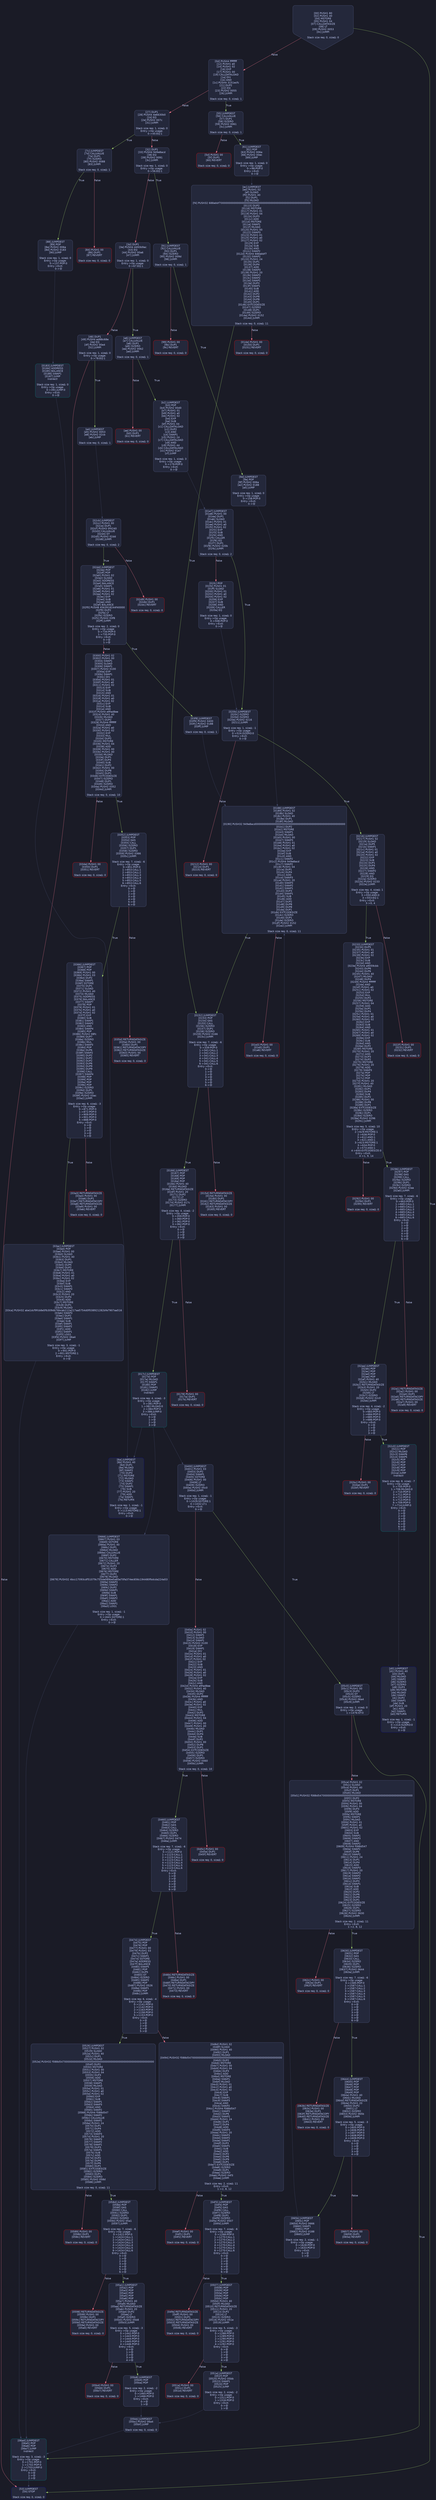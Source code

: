 digraph G {
    node [shape=box, style="filled, rounded", color="#565f89", fontcolor="#c0caf5", fontname="Helvetica", fillcolor="#24283b"];
    edge [color="#414868", fontcolor="#c0caf5", fontname="Helvetica"];
    bgcolor="#1a1b26";
    0 [ label = "[00] PUSH1 80
[02] PUSH1 40
[04] MSTORE
[05] PUSH1 04
[07] CALLDATASIZE
[08] LT
[09] PUSH2 0053
[0c] JUMPI

Stack size req: 0, sizeΔ: 0
" shape = invhouse]
    1 [ label = "[0d] PUSH4 ffffffff
[12] PUSH1 e0
[14] PUSH1 02
[16] EXP
[17] PUSH1 00
[19] CALLDATALOAD
[1a] DIV
[1b] AND
[1c] PUSH4 3151ecfc
[21] DUP2
[22] EQ
[23] PUSH2 0055
[26] JUMPI

Stack size req: 0, sizeΔ: 1
"]
    2 [ label = "[27] DUP1
[28] PUSH4 4e6630b0
[2d] EQ
[2e] PUSH2 007c
[31] JUMPI

Stack size req: 1, sizeΔ: 0
Entry->Op usage:
	0->45:EQ:1
"]
    3 [ label = "[32] DUP1
[33] PUSH4 949e8acd
[38] EQ
[39] PUSH2 0091
[3c] JUMPI

Stack size req: 1, sizeΔ: 0
Entry->Op usage:
	0->56:EQ:1
"]
    4 [ label = "[3d] DUP1
[3e] PUSH4 d493b9ac
[43] EQ
[44] PUSH2 00a6
[47] JUMPI

Stack size req: 1, sizeΔ: 0
Entry->Op usage:
	0->67:EQ:1
"]
    5 [ label = "[48] DUP1
[49] PUSH4 ed88c68e
[4e] EQ
[4f] PUSH2 00e4
[52] JUMPI

Stack size req: 1, sizeΔ: 0
Entry->Op usage:
	0->78:EQ:1
"]
    6 [ label = "[53] JUMPDEST
[54] STOP

Stack size req: 0, sizeΔ: 0
" color = "darkblue"]
    7 [ label = "[55] JUMPDEST
[56] CALLVALUE
[57] DUP1
[58] ISZERO
[59] PUSH2 0061
[5c] JUMPI

Stack size req: 0, sizeΔ: 1
"]
    8 [ label = "[5d] PUSH1 00
[5f] DUP1
[60] REVERT

Stack size req: 0, sizeΔ: 0
" color = "red"]
    9 [ label = "[61] JUMPDEST
[62] POP
[63] PUSH2 006a
[66] PUSH2 00ec
[69] JUMP

Stack size req: 1, sizeΔ: 0
Entry->Op usage:
	0->98:POP:0
Entry->Exit:
	0->😵
"]
    10 [ label = "[6a] JUMPDEST
[6b] PUSH1 40
[6d] DUP1
[6e] MLOAD
[6f] SWAP2
[70] DUP3
[71] MSTORE
[72] MLOAD
[73] SWAP1
[74] DUP2
[75] SWAP1
[76] SUB
[77] PUSH1 20
[79] ADD
[7a] SWAP1
[7b] RETURN

Stack size req: 1, sizeΔ: -1
Entry->Op usage:
	0->113:MSTORE:1
Entry->Exit:
	0->😵
" color = "darkblue"]
    11 [ label = "[7c] JUMPDEST
[7d] CALLVALUE
[7e] DUP1
[7f] ISZERO
[80] PUSH2 0088
[83] JUMPI

Stack size req: 0, sizeΔ: 1
"]
    12 [ label = "[84] PUSH1 00
[86] DUP1
[87] REVERT

Stack size req: 0, sizeΔ: 0
" color = "red"]
    13 [ label = "[88] JUMPDEST
[89] POP
[8a] PUSH2 006a
[8d] PUSH2 0183
[90] JUMP

Stack size req: 1, sizeΔ: 0
Entry->Op usage:
	0->137:POP:0
Entry->Exit:
	0->😵
"]
    14 [ label = "[91] JUMPDEST
[92] CALLVALUE
[93] DUP1
[94] ISZERO
[95] PUSH2 009d
[98] JUMPI

Stack size req: 0, sizeΔ: 1
"]
    15 [ label = "[99] PUSH1 00
[9b] DUP1
[9c] REVERT

Stack size req: 0, sizeΔ: 0
" color = "red"]
    16 [ label = "[9d] JUMPDEST
[9e] POP
[9f] PUSH2 006a
[a2] PUSH2 0188
[a5] JUMP

Stack size req: 1, sizeΔ: 0
Entry->Op usage:
	0->158:POP:0
Entry->Exit:
	0->😵
"]
    17 [ label = "[a6] JUMPDEST
[a7] CALLVALUE
[a8] DUP1
[a9] ISZERO
[aa] PUSH2 00b2
[ad] JUMPI

Stack size req: 0, sizeΔ: 1
"]
    18 [ label = "[ae] PUSH1 00
[b0] DUP1
[b1] REVERT

Stack size req: 0, sizeΔ: 0
" color = "red"]
    19 [ label = "[b2] JUMPDEST
[b3] POP
[b4] PUSH2 00d0
[b7] PUSH1 01
[b9] PUSH1 a0
[bb] PUSH1 02
[bd] EXP
[be] SUB
[bf] PUSH1 04
[c1] CALLDATALOAD
[c2] DUP2
[c3] AND
[c4] SWAP1
[c5] PUSH1 24
[c7] CALLDATALOAD
[c8] AND
[c9] PUSH1 44
[cb] CALLDATALOAD
[cc] PUSH2 01e7
[cf] JUMP

Stack size req: 1, sizeΔ: 3
Entry->Op usage:
	0->179:POP:0
Entry->Exit:
	0->😵
"]
    20 [ label = "[d0] JUMPDEST
[d1] PUSH1 40
[d3] DUP1
[d4] MLOAD
[d5] SWAP2
[d6] ISZERO
[d7] ISZERO
[d8] DUP3
[d9] MSTORE
[da] MLOAD
[db] SWAP1
[dc] DUP2
[dd] SWAP1
[de] SUB
[df] PUSH1 20
[e1] ADD
[e2] SWAP1
[e3] RETURN

Stack size req: 1, sizeΔ: -1
Entry->Op usage:
	0->214:ISZERO:0
Entry->Exit:
	0->😵
" color = "darkblue"]
    21 [ label = "[e4] JUMPDEST
[e5] PUSH2 0053
[e8] PUSH2 02cb
[eb] JUMP

Stack size req: 0, sizeΔ: 1
"]
    22 [ label = "[ec] JUMPDEST
[ed] PUSH1 02
[ef] SLOAD
[f0] PUSH1 40
[f2] DUP1
[f3] MLOAD
[f4] PUSH32 688abbf700000000000000000000000000000000000000000000000000000000
[0115] DUP2
[0116] MSTORE
[0117] PUSH1 01
[0119] PUSH1 04
[011b] DUP3
[011c] ADD
[011d] MSTORE
[011e] SWAP1
[011f] MLOAD
[0120] PUSH1 00
[0122] SWAP3
[0123] PUSH1 01
[0125] PUSH1 a0
[0127] PUSH1 02
[0129] EXP
[012a] SUB
[012b] AND
[012c] SWAP2
[012d] PUSH4 688abbf7
[0132] SWAP2
[0133] PUSH1 24
[0135] DUP1
[0136] DUP4
[0137] ADD
[0138] SWAP3
[0139] PUSH1 20
[013b] SWAP3
[013c] SWAP2
[013d] SWAP1
[013e] DUP3
[013f] SWAP1
[0140] SUB
[0141] ADD
[0142] DUP2
[0143] DUP8
[0144] DUP8
[0145] DUP1
[0146] EXTCODESIZE
[0147] ISZERO
[0148] DUP1
[0149] ISZERO
[014a] PUSH2 0152
[014d] JUMPI

Stack size req: 0, sizeΔ: 11
"]
    23 [ label = "[014e] PUSH1 00
[0150] DUP1
[0151] REVERT

Stack size req: 0, sizeΔ: 0
" color = "red"]
    24 [ label = "[0152] JUMPDEST
[0153] POP
[0154] GAS
[0155] CALL
[0156] ISZERO
[0157] DUP1
[0158] ISZERO
[0159] PUSH2 0166
[015c] JUMPI

Stack size req: 7, sizeΔ: -6
Entry->Op usage:
	0->339:POP:0
	1->341:CALL:1
	2->341:CALL:2
	3->341:CALL:3
	4->341:CALL:4
	5->341:CALL:5
	6->341:CALL:6
Entry->Exit:
	0->😵
	1->😵
	2->😵
	3->😵
	4->😵
	5->😵
	6->😵
"]
    25 [ label = "[015d] RETURNDATASIZE
[015e] PUSH1 00
[0160] DUP1
[0161] RETURNDATACOPY
[0162] RETURNDATASIZE
[0163] PUSH1 00
[0165] REVERT

Stack size req: 0, sizeΔ: 0
" color = "red"]
    26 [ label = "[0166] JUMPDEST
[0167] POP
[0168] POP
[0169] POP
[016a] POP
[016b] PUSH1 40
[016d] MLOAD
[016e] RETURNDATASIZE
[016f] PUSH1 20
[0171] DUP2
[0172] LT
[0173] ISZERO
[0174] PUSH2 017c
[0177] JUMPI

Stack size req: 4, sizeΔ: -2
Entry->Op usage:
	0->359:POP:0
	1->360:POP:0
	2->361:POP:0
	3->362:POP:0
Entry->Exit:
	0->😵
	1->😵
	2->😵
	3->😵
"]
    27 [ label = "[0178] PUSH1 00
[017a] DUP1
[017b] REVERT

Stack size req: 0, sizeΔ: 0
" color = "red"]
    28 [ label = "[017c] JUMPDEST
[017d] POP
[017e] MLOAD
[017f] SWAP1
[0180] POP
[0181] SWAP1
[0182] JUMP
Indirect!

Stack size req: 4, sizeΔ: -3
Entry->Op usage:
	0->381:POP:0
	1->382:MLOAD:0
	2->384:POP:0
	3->386:JUMP:0
Entry->Exit:
	0->😵
	1->😵
	2->😵
	3->😵
" color = "teal"]
    29 [ label = "[0183] JUMPDEST
[0184] ADDRESS
[0185] BALANCE
[0186] SWAP1
[0187] JUMP
Indirect!

Stack size req: 1, sizeΔ: 0
Entry->Op usage:
	0->391:JUMP:0
Entry->Exit:
	0->😵
" color = "teal"]
    30 [ label = "[0188] JUMPDEST
[0189] PUSH1 02
[018b] SLOAD
[018c] PUSH1 40
[018e] DUP1
[018f] MLOAD
[0190] PUSH32 949e8acd00000000000000000000000000000000000000000000000000000000
[01b1] DUP2
[01b2] MSTORE
[01b3] SWAP1
[01b4] MLOAD
[01b5] PUSH1 00
[01b7] SWAP3
[01b8] PUSH1 01
[01ba] PUSH1 a0
[01bc] PUSH1 02
[01be] EXP
[01bf] SUB
[01c0] AND
[01c1] SWAP2
[01c2] PUSH4 949e8acd
[01c7] SWAP2
[01c8] PUSH1 04
[01ca] DUP1
[01cb] DUP4
[01cc] ADD
[01cd] SWAP3
[01ce] PUSH1 20
[01d0] SWAP3
[01d1] SWAP2
[01d2] SWAP1
[01d3] DUP3
[01d4] SWAP1
[01d5] SUB
[01d6] ADD
[01d7] DUP2
[01d8] DUP8
[01d9] DUP8
[01da] DUP1
[01db] EXTCODESIZE
[01dc] ISZERO
[01dd] DUP1
[01de] ISZERO
[01df] PUSH2 0152
[01e2] JUMPI

Stack size req: 0, sizeΔ: 11
"]
    31 [ label = "[01e3] PUSH1 00
[01e5] DUP1
[01e6] REVERT

Stack size req: 0, sizeΔ: 0
" color = "red"]
    32 [ label = "[01e7] JUMPDEST
[01e8] PUSH1 00
[01ea] DUP1
[01eb] SLOAD
[01ec] PUSH1 01
[01ee] PUSH1 a0
[01f0] PUSH1 02
[01f2] EXP
[01f3] SUB
[01f4] AND
[01f5] CALLER
[01f6] EQ
[01f7] DUP1
[01f8] PUSH2 020b
[01fb] JUMPI

Stack size req: 0, sizeΔ: 2
"]
    33 [ label = "[01fc] POP
[01fd] PUSH1 01
[01ff] SLOAD
[0200] PUSH1 01
[0202] PUSH1 a0
[0204] PUSH1 02
[0206] EXP
[0207] SUB
[0208] AND
[0209] CALLER
[020a] EQ

Stack size req: 1, sizeΔ: 0
Entry->Op usage:
	0->508:POP:0
Entry->Exit:
	0->😵
"]
    34 [ label = "[020b] JUMPDEST
[020c] ISZERO
[020d] ISZERO
[020e] PUSH2 0216
[0211] JUMPI

Stack size req: 1, sizeΔ: -1
Entry->Op usage:
	0->524:ISZERO:0
Entry->Exit:
	0->😵
"]
    35 [ label = "[0212] PUSH1 00
[0214] DUP1
[0215] REVERT

Stack size req: 0, sizeΔ: 0
" color = "red"]
    36 [ label = "[0216] JUMPDEST
[0217] PUSH1 02
[0219] SLOAD
[021a] DUP5
[021b] SWAP1
[021c] PUSH1 01
[021e] PUSH1 a0
[0220] PUSH1 02
[0222] EXP
[0223] SUB
[0224] DUP1
[0225] DUP4
[0226] AND
[0227] SWAP2
[0228] AND
[0229] EQ
[022a] ISZERO
[022b] PUSH2 0233
[022e] JUMPI

Stack size req: 4, sizeΔ: 1
Entry->Op usage:
	3->550:AND:0
	3->553:EQ:1
Entry->Exit:
	3->0, 4
"]
    37 [ label = "[022f] PUSH1 00
[0231] DUP1
[0232] REVERT

Stack size req: 0, sizeΔ: 0
" color = "red"]
    38 [ label = "[0233] JUMPDEST
[0234] DUP5
[0235] PUSH1 01
[0237] PUSH1 a0
[0239] PUSH1 02
[023b] EXP
[023c] SUB
[023d] AND
[023e] PUSH4 a9059cbb
[0243] DUP6
[0244] DUP6
[0245] PUSH1 40
[0247] MLOAD
[0248] DUP4
[0249] PUSH4 ffffffff
[024e] AND
[024f] PUSH1 e0
[0251] PUSH1 02
[0253] EXP
[0254] MUL
[0255] DUP2
[0256] MSTORE
[0257] PUSH1 04
[0259] ADD
[025a] DUP1
[025b] DUP4
[025c] PUSH1 01
[025e] PUSH1 a0
[0260] PUSH1 02
[0262] EXP
[0263] SUB
[0264] AND
[0265] PUSH1 01
[0267] PUSH1 a0
[0269] PUSH1 02
[026b] EXP
[026c] SUB
[026d] AND
[026e] DUP2
[026f] MSTORE
[0270] PUSH1 20
[0272] ADD
[0273] DUP3
[0274] DUP2
[0275] MSTORE
[0276] PUSH1 20
[0278] ADD
[0279] SWAP3
[027a] POP
[027b] POP
[027c] POP
[027d] PUSH1 20
[027f] PUSH1 40
[0281] MLOAD
[0282] DUP1
[0283] DUP4
[0284] SUB
[0285] DUP2
[0286] PUSH1 00
[0288] DUP8
[0289] DUP1
[028a] EXTCODESIZE
[028b] ISZERO
[028c] DUP1
[028d] ISZERO
[028e] PUSH2 0296
[0291] JUMPI

Stack size req: 5, sizeΔ: 10
Entry->Op usage:
	2->629:MSTORE:1
	2->636:POP:0
	3->612:AND:1
	3->621:AND:1
	3->623:MSTORE:1
	3->634:POP:0
	4->573:AND:1
	4->650:EXTCODESIZE:0
Entry->Exit:
	4->1, 9, 14
"]
    39 [ label = "[0292] PUSH1 00
[0294] DUP1
[0295] REVERT

Stack size req: 0, sizeΔ: 0
" color = "red"]
    40 [ label = "[0296] JUMPDEST
[0297] POP
[0298] GAS
[0299] CALL
[029a] ISZERO
[029b] DUP1
[029c] ISZERO
[029d] PUSH2 02aa
[02a0] JUMPI

Stack size req: 7, sizeΔ: -6
Entry->Op usage:
	0->663:POP:0
	1->665:CALL:1
	2->665:CALL:2
	3->665:CALL:3
	4->665:CALL:4
	5->665:CALL:5
	6->665:CALL:6
Entry->Exit:
	0->😵
	1->😵
	2->😵
	3->😵
	4->😵
	5->😵
	6->😵
"]
    41 [ label = "[02a1] RETURNDATASIZE
[02a2] PUSH1 00
[02a4] DUP1
[02a5] RETURNDATACOPY
[02a6] RETURNDATASIZE
[02a7] PUSH1 00
[02a9] REVERT

Stack size req: 0, sizeΔ: 0
" color = "red"]
    42 [ label = "[02aa] JUMPDEST
[02ab] POP
[02ac] POP
[02ad] POP
[02ae] POP
[02af] PUSH1 40
[02b1] MLOAD
[02b2] RETURNDATASIZE
[02b3] PUSH1 20
[02b5] DUP2
[02b6] LT
[02b7] ISZERO
[02b8] PUSH2 02c0
[02bb] JUMPI

Stack size req: 4, sizeΔ: -2
Entry->Op usage:
	0->683:POP:0
	1->684:POP:0
	2->685:POP:0
	3->686:POP:0
Entry->Exit:
	0->😵
	1->😵
	2->😵
	3->😵
"]
    43 [ label = "[02bc] PUSH1 00
[02be] DUP1
[02bf] REVERT

Stack size req: 0, sizeΔ: 0
" color = "red"]
    44 [ label = "[02c0] JUMPDEST
[02c1] POP
[02c2] MLOAD
[02c3] SWAP6
[02c4] SWAP5
[02c5] POP
[02c6] POP
[02c7] POP
[02c8] POP
[02c9] POP
[02ca] JUMP
Indirect!

Stack size req: 8, sizeΔ: -7
Entry->Op usage:
	0->705:POP:0
	1->706:MLOAD:0
	2->710:POP:0
	3->711:POP:0
	4->712:POP:0
	5->713:POP:0
	6->709:POP:0
	7->714:JUMP:0
Entry->Exit:
	0->😵
	1->😵
	2->😵
	3->😵
	4->😵
	5->😵
	6->😵
	7->😵
" color = "teal"]
    45 [ label = "[02cb] JUMPDEST
[02cc] PUSH1 00
[02ce] DUP1
[02cf] PUSH3 0f4240
[02d3] CALLVALUE
[02d4] GT
[02d5] PUSH2 02dd
[02d8] JUMPI

Stack size req: 0, sizeΔ: 2
"]
    46 [ label = "[02d9] PUSH1 00
[02db] DUP1
[02dc] REVERT

Stack size req: 0, sizeΔ: 0
" color = "red"]
    47 [ label = "[02dd] JUMPDEST
[02de] POP
[02df] POP
[02e0] PUSH1 02
[02e2] SLOAD
[02e3] ADDRESS
[02e4] BALANCE
[02e5] SWAP1
[02e6] PUSH1 01
[02e8] PUSH1 a0
[02ea] PUSH1 02
[02ec] EXP
[02ed] SUB
[02ee] AND
[02ef] BALANCE
[02f0] PUSH8 4563918244f40000
[02f9] DUP2
[02fa] LT
[02fb] ISZERO
[02fc] PUSH2 03f8
[02ff] JUMPI

Stack size req: 2, sizeΔ: 0
Entry->Op usage:
	0->734:POP:0
	1->735:POP:0
Entry->Exit:
	0->😵
	1->😵
"]
    48 [ label = "[0300] PUSH1 02
[0302] PUSH1 00
[0304] SWAP1
[0305] SLOAD
[0306] SWAP1
[0307] PUSH2 0100
[030a] EXP
[030b] SWAP1
[030c] DIV
[030d] PUSH1 01
[030f] PUSH1 a0
[0311] PUSH1 02
[0313] EXP
[0314] SUB
[0315] AND
[0316] PUSH1 01
[0318] PUSH1 a0
[031a] PUSH1 02
[031c] EXP
[031d] SUB
[031e] AND
[031f] PUSH4 e9fad8ee
[0324] PUSH1 40
[0326] MLOAD
[0327] DUP2
[0328] PUSH4 ffffffff
[032d] AND
[032e] PUSH1 e0
[0330] PUSH1 02
[0332] EXP
[0333] MUL
[0334] DUP2
[0335] MSTORE
[0336] PUSH1 04
[0338] ADD
[0339] PUSH1 00
[033b] PUSH1 40
[033d] MLOAD
[033e] DUP1
[033f] DUP4
[0340] SUB
[0341] DUP2
[0342] PUSH1 00
[0344] DUP8
[0345] DUP1
[0346] EXTCODESIZE
[0347] ISZERO
[0348] DUP1
[0349] ISZERO
[034a] PUSH2 0352
[034d] JUMPI

Stack size req: 0, sizeΔ: 10
"]
    49 [ label = "[034e] PUSH1 00
[0350] DUP1
[0351] REVERT

Stack size req: 0, sizeΔ: 0
" color = "red"]
    50 [ label = "[0352] JUMPDEST
[0353] POP
[0354] GAS
[0355] CALL
[0356] ISZERO
[0357] DUP1
[0358] ISZERO
[0359] PUSH2 0366
[035c] JUMPI

Stack size req: 7, sizeΔ: -6
Entry->Op usage:
	0->851:POP:0
	1->853:CALL:1
	2->853:CALL:2
	3->853:CALL:3
	4->853:CALL:4
	5->853:CALL:5
	6->853:CALL:6
Entry->Exit:
	0->😵
	1->😵
	2->😵
	3->😵
	4->😵
	5->😵
	6->😵
"]
    51 [ label = "[035d] RETURNDATASIZE
[035e] PUSH1 00
[0360] DUP1
[0361] RETURNDATACOPY
[0362] RETURNDATASIZE
[0363] PUSH1 00
[0365] REVERT

Stack size req: 0, sizeΔ: 0
" color = "red"]
    52 [ label = "[0366] JUMPDEST
[0367] POP
[0368] POP
[0369] PUSH1 00
[036b] PUSH1 03
[036d] DUP2
[036e] SWAP1
[036f] SSTORE
[0370] DUP1
[0371] SLOAD
[0372] PUSH1 40
[0374] MLOAD
[0375] ADDRESS
[0376] BALANCE
[0377] SWAP7
[0378] POP
[0379] PUSH1 01
[037b] PUSH1 a0
[037d] PUSH1 02
[037f] EXP
[0380] SUB
[0381] SWAP1
[0382] SWAP2
[0383] AND
[0384] SWAP4
[0385] POP
[0386] PUSH2 08fc
[0389] DUP7
[038a] ISZERO
[038b] MUL
[038c] SWAP3
[038d] POP
[038e] DUP6
[038f] SWAP2
[0390] DUP2
[0391] DUP2
[0392] DUP2
[0393] DUP6
[0394] DUP9
[0395] DUP9
[0396] CALL
[0397] SWAP4
[0398] POP
[0399] POP
[039a] POP
[039b] POP
[039c] ISZERO
[039d] DUP1
[039e] ISZERO
[039f] PUSH2 03ac
[03a2] JUMPI

Stack size req: 6, sizeΔ: -3
Entry->Op usage:
	0->871:POP:0
	1->872:POP:0
	2->909:POP:0
	3->901:POP:0
	5->888:POP:0
Entry->Exit:
	0->😵
	1->😵
	2->😵
	3->😵
	5->😵
"]
    53 [ label = "[03a3] RETURNDATASIZE
[03a4] PUSH1 00
[03a6] DUP1
[03a7] RETURNDATACOPY
[03a8] RETURNDATASIZE
[03a9] PUSH1 00
[03ab] REVERT

Stack size req: 0, sizeΔ: 0
" color = "red"]
    54 [ label = "[03ac] JUMPDEST
[03ad] POP
[03ae] PUSH1 00
[03b0] SLOAD
[03b1] PUSH1 40
[03b3] DUP1
[03b4] MLOAD
[03b5] DUP5
[03b6] DUP2
[03b7] MSTORE
[03b8] PUSH1 01
[03ba] PUSH1 a0
[03bc] PUSH1 02
[03be] EXP
[03bf] SUB
[03c0] SWAP1
[03c1] SWAP3
[03c2] AND
[03c3] PUSH1 20
[03c5] DUP4
[03c6] ADD
[03c7] MSTORE
[03c8] DUP1
[03c9] MLOAD
[03ca] PUSH32 abe1dcf9fcb8e5fb309db76bcab112a217aa5754d0f038921282bfe7907aa516
[03eb] SWAP3
[03ec] DUP2
[03ed] SWAP1
[03ee] SUB
[03ef] SWAP1
[03f0] SWAP2
[03f1] ADD
[03f2] SWAP1
[03f3] LOG1
[03f4] PUSH2 06a4
[03f7] JUMP

Stack size req: 3, sizeΔ: -1
Entry->Op usage:
	0->941:POP:0
	2->951:MSTORE:1
Entry->Exit:
	0->😵
"]
    55 [ label = "[03f8] JUMPDEST
[03f9] PUSH2 0400
[03fc] PUSH2 0188
[03ff] JUMP

Stack size req: 0, sizeΔ: 1
"]
    56 [ label = "[0400] JUMPDEST
[0401] PUSH1 03
[0403] DUP2
[0404] SWAP1
[0405] SSTORE
[0406] PUSH1 00
[0408] LT
[0409] ISZERO
[040a] PUSH2 05c0
[040d] JUMPI

Stack size req: 1, sizeΔ: -1
Entry->Op usage:
	0->1029:SSTORE:1
	0->1032:LT:1
Entry->Exit:
	0->😵
"]
    57 [ label = "[040e] PUSH1 02
[0410] PUSH1 00
[0412] SWAP1
[0413] SLOAD
[0414] SWAP1
[0415] PUSH2 0100
[0418] EXP
[0419] SWAP1
[041a] DIV
[041b] PUSH1 01
[041d] PUSH1 a0
[041f] PUSH1 02
[0421] EXP
[0422] SUB
[0423] AND
[0424] PUSH1 01
[0426] PUSH1 a0
[0428] PUSH1 02
[042a] EXP
[042b] SUB
[042c] AND
[042d] PUSH4 e9fad8ee
[0432] PUSH1 40
[0434] MLOAD
[0435] DUP2
[0436] PUSH4 ffffffff
[043b] AND
[043c] PUSH1 e0
[043e] PUSH1 02
[0440] EXP
[0441] MUL
[0442] DUP2
[0443] MSTORE
[0444] PUSH1 04
[0446] ADD
[0447] PUSH1 00
[0449] PUSH1 40
[044b] MLOAD
[044c] DUP1
[044d] DUP4
[044e] SUB
[044f] DUP2
[0450] PUSH1 00
[0452] DUP8
[0453] DUP1
[0454] EXTCODESIZE
[0455] ISZERO
[0456] DUP1
[0457] ISZERO
[0458] PUSH2 0460
[045b] JUMPI

Stack size req: 0, sizeΔ: 10
"]
    58 [ label = "[045c] PUSH1 00
[045e] DUP1
[045f] REVERT

Stack size req: 0, sizeΔ: 0
" color = "red"]
    59 [ label = "[0460] JUMPDEST
[0461] POP
[0462] GAS
[0463] CALL
[0464] ISZERO
[0465] DUP1
[0466] ISZERO
[0467] PUSH2 0474
[046a] JUMPI

Stack size req: 7, sizeΔ: -6
Entry->Op usage:
	0->1121:POP:0
	1->1123:CALL:1
	2->1123:CALL:2
	3->1123:CALL:3
	4->1123:CALL:4
	5->1123:CALL:5
	6->1123:CALL:6
Entry->Exit:
	0->😵
	1->😵
	2->😵
	3->😵
	4->😵
	5->😵
	6->😵
"]
    60 [ label = "[046b] RETURNDATASIZE
[046c] PUSH1 00
[046e] DUP1
[046f] RETURNDATACOPY
[0470] RETURNDATASIZE
[0471] PUSH1 00
[0473] REVERT

Stack size req: 0, sizeΔ: 0
" color = "red"]
    61 [ label = "[0474] JUMPDEST
[0475] POP
[0476] POP
[0477] PUSH1 00
[0479] PUSH1 03
[047b] DUP2
[047c] SWAP1
[047d] SSTORE
[047e] ADDRESS
[047f] BALANCE
[0480] SWAP5
[0481] POP
[0482] DUP5
[0483] GT
[0484] ISZERO
[0485] SWAP2
[0486] POP
[0487] PUSH2 0526
[048a] SWAP1
[048b] POP
[048c] JUMPI

Stack size req: 6, sizeΔ: -4
Entry->Op usage:
	0->1141:POP:0
	1->1142:POP:0
	2->1163:POP:0
	3->1158:POP:0
	5->1153:POP:0
Entry->Exit:
	0->😵
	1->😵
	2->😵
	3->😵
	5->😵
"]
    62 [ label = "[048d] PUSH1 02
[048f] SLOAD
[0490] PUSH1 40
[0492] DUP1
[0493] MLOAD
[0494] PUSH32 f088d54700000000000000000000000000000000000000000000000000000000
[04b5] DUP2
[04b6] MSTORE
[04b7] PUSH1 00
[04b9] PUSH1 04
[04bb] DUP3
[04bc] ADD
[04bd] MSTORE
[04be] SWAP1
[04bf] MLOAD
[04c0] PUSH1 01
[04c2] PUSH1 a0
[04c4] PUSH1 02
[04c6] EXP
[04c7] SUB
[04c8] SWAP1
[04c9] SWAP3
[04ca] AND
[04cb] SWAP2
[04cc] PUSH4 f088d547
[04d1] SWAP2
[04d2] DUP6
[04d3] SWAP2
[04d4] PUSH1 24
[04d6] DUP1
[04d7] DUP4
[04d8] ADD
[04d9] SWAP3
[04da] PUSH1 20
[04dc] SWAP3
[04dd] SWAP2
[04de] SWAP1
[04df] DUP3
[04e0] SWAP1
[04e1] SUB
[04e2] ADD
[04e3] DUP2
[04e4] DUP6
[04e5] DUP9
[04e6] DUP1
[04e7] EXTCODESIZE
[04e8] ISZERO
[04e9] DUP1
[04ea] ISZERO
[04eb] PUSH2 04f3
[04ee] JUMPI

Stack size req: 2, sizeΔ: 11
Entry->Exit:
	1->2, 8, 12
"]
    63 [ label = "[04ef] PUSH1 00
[04f1] DUP1
[04f2] REVERT

Stack size req: 0, sizeΔ: 0
" color = "red"]
    64 [ label = "[04f3] JUMPDEST
[04f4] POP
[04f5] GAS
[04f6] CALL
[04f7] ISZERO
[04f8] DUP1
[04f9] ISZERO
[04fa] PUSH2 0507
[04fd] JUMPI

Stack size req: 7, sizeΔ: -6
Entry->Op usage:
	0->1268:POP:0
	1->1270:CALL:1
	2->1270:CALL:2
	3->1270:CALL:3
	4->1270:CALL:4
	5->1270:CALL:5
	6->1270:CALL:6
Entry->Exit:
	0->😵
	1->😵
	2->😵
	3->😵
	4->😵
	5->😵
	6->😵
"]
    65 [ label = "[04fe] RETURNDATASIZE
[04ff] PUSH1 00
[0501] DUP1
[0502] RETURNDATACOPY
[0503] RETURNDATASIZE
[0504] PUSH1 00
[0506] REVERT

Stack size req: 0, sizeΔ: 0
" color = "red"]
    66 [ label = "[0507] JUMPDEST
[0508] POP
[0509] POP
[050a] POP
[050b] POP
[050c] POP
[050d] PUSH1 40
[050f] MLOAD
[0510] RETURNDATASIZE
[0511] PUSH1 20
[0513] DUP2
[0514] LT
[0515] ISZERO
[0516] PUSH2 051e
[0519] JUMPI

Stack size req: 5, sizeΔ: -3
Entry->Op usage:
	0->1288:POP:0
	1->1289:POP:0
	2->1290:POP:0
	3->1291:POP:0
	4->1292:POP:0
Entry->Exit:
	0->😵
	1->😵
	2->😵
	3->😵
	4->😵
"]
    67 [ label = "[051a] PUSH1 00
[051c] DUP1
[051d] REVERT

Stack size req: 0, sizeΔ: 0
" color = "red"]
    68 [ label = "[051e] JUMPDEST
[051f] POP
[0520] PUSH2 05bb
[0523] SWAP1
[0524] POP
[0525] JUMP

Stack size req: 2, sizeΔ: -2
Entry->Op usage:
	0->1311:POP:0
	1->1316:POP:0
Entry->Exit:
	0->😵
	1->😵
"]
    69 [ label = "[0526] JUMPDEST
[0527] PUSH1 02
[0529] SLOAD
[052a] PUSH1 40
[052c] DUP1
[052d] MLOAD
[052e] PUSH32 f088d54700000000000000000000000000000000000000000000000000000000
[054f] DUP2
[0550] MSTORE
[0551] PUSH1 00
[0553] PUSH1 04
[0555] DUP3
[0556] ADD
[0557] MSTORE
[0558] SWAP1
[0559] MLOAD
[055a] PUSH1 01
[055c] PUSH1 a0
[055e] PUSH1 02
[0560] EXP
[0561] SUB
[0562] SWAP1
[0563] SWAP3
[0564] AND
[0565] SWAP2
[0566] PUSH4 f088d547
[056b] SWAP2
[056c] CALLVALUE
[056d] SWAP2
[056e] PUSH1 24
[0570] DUP1
[0571] DUP4
[0572] ADD
[0573] SWAP3
[0574] PUSH1 20
[0576] SWAP3
[0577] SWAP2
[0578] SWAP1
[0579] DUP3
[057a] SWAP1
[057b] SUB
[057c] ADD
[057d] DUP2
[057e] DUP6
[057f] DUP9
[0580] DUP1
[0581] EXTCODESIZE
[0582] ISZERO
[0583] DUP1
[0584] ISZERO
[0585] PUSH2 058d
[0588] JUMPI

Stack size req: 0, sizeΔ: 11
"]
    70 [ label = "[0589] PUSH1 00
[058b] DUP1
[058c] REVERT

Stack size req: 0, sizeΔ: 0
" color = "red"]
    71 [ label = "[058d] JUMPDEST
[058e] POP
[058f] GAS
[0590] CALL
[0591] ISZERO
[0592] DUP1
[0593] ISZERO
[0594] PUSH2 05a1
[0597] JUMPI

Stack size req: 7, sizeΔ: -6
Entry->Op usage:
	0->1422:POP:0
	1->1424:CALL:1
	2->1424:CALL:2
	3->1424:CALL:3
	4->1424:CALL:4
	5->1424:CALL:5
	6->1424:CALL:6
Entry->Exit:
	0->😵
	1->😵
	2->😵
	3->😵
	4->😵
	5->😵
	6->😵
"]
    72 [ label = "[0598] RETURNDATASIZE
[0599] PUSH1 00
[059b] DUP1
[059c] RETURNDATACOPY
[059d] RETURNDATASIZE
[059e] PUSH1 00
[05a0] REVERT

Stack size req: 0, sizeΔ: 0
" color = "red"]
    73 [ label = "[05a1] JUMPDEST
[05a2] POP
[05a3] POP
[05a4] POP
[05a5] POP
[05a6] POP
[05a7] PUSH1 40
[05a9] MLOAD
[05aa] RETURNDATASIZE
[05ab] PUSH1 20
[05ad] DUP2
[05ae] LT
[05af] ISZERO
[05b0] PUSH2 05b8
[05b3] JUMPI

Stack size req: 5, sizeΔ: -3
Entry->Op usage:
	0->1442:POP:0
	1->1443:POP:0
	2->1444:POP:0
	3->1445:POP:0
	4->1446:POP:0
Entry->Exit:
	0->😵
	1->😵
	2->😵
	3->😵
	4->😵
"]
    74 [ label = "[05b4] PUSH1 00
[05b6] DUP1
[05b7] REVERT

Stack size req: 0, sizeΔ: 0
" color = "red"]
    75 [ label = "[05b8] JUMPDEST
[05b9] POP
[05ba] POP

Stack size req: 2, sizeΔ: -2
Entry->Op usage:
	0->1465:POP:0
	1->1466:POP:0
Entry->Exit:
	0->😵
	1->😵
"]
    76 [ label = "[05bb] JUMPDEST
[05bc] PUSH2 06a4
[05bf] JUMP

Stack size req: 0, sizeΔ: 0
"]
    77 [ label = "[05c0] JUMPDEST
[05c1] PUSH1 00
[05c3] DUP3
[05c4] GT
[05c5] ISZERO
[05c6] PUSH2 06a4
[05c9] JUMPI

Stack size req: 2, sizeΔ: 0
Entry->Op usage:
	1->1476:GT:0
"]
    78 [ label = "[05ca] PUSH1 02
[05cc] SLOAD
[05cd] PUSH1 40
[05cf] DUP1
[05d0] MLOAD
[05d1] PUSH32 f088d54700000000000000000000000000000000000000000000000000000000
[05f2] DUP2
[05f3] MSTORE
[05f4] PUSH1 00
[05f6] PUSH1 04
[05f8] DUP3
[05f9] ADD
[05fa] MSTORE
[05fb] SWAP1
[05fc] MLOAD
[05fd] PUSH1 01
[05ff] PUSH1 a0
[0601] PUSH1 02
[0603] EXP
[0604] SUB
[0605] SWAP1
[0606] SWAP3
[0607] AND
[0608] SWAP2
[0609] PUSH4 f088d547
[060e] SWAP2
[060f] DUP6
[0610] SWAP2
[0611] PUSH1 24
[0613] DUP1
[0614] DUP4
[0615] ADD
[0616] SWAP3
[0617] PUSH1 20
[0619] SWAP3
[061a] SWAP2
[061b] SWAP1
[061c] DUP3
[061d] SWAP1
[061e] SUB
[061f] ADD
[0620] DUP2
[0621] DUP6
[0622] DUP9
[0623] DUP1
[0624] EXTCODESIZE
[0625] ISZERO
[0626] DUP1
[0627] ISZERO
[0628] PUSH2 0630
[062b] JUMPI

Stack size req: 2, sizeΔ: 11
Entry->Exit:
	1->2, 8, 12
"]
    79 [ label = "[062c] PUSH1 00
[062e] DUP1
[062f] REVERT

Stack size req: 0, sizeΔ: 0
" color = "red"]
    80 [ label = "[0630] JUMPDEST
[0631] POP
[0632] GAS
[0633] CALL
[0634] ISZERO
[0635] DUP1
[0636] ISZERO
[0637] PUSH2 0644
[063a] JUMPI

Stack size req: 7, sizeΔ: -6
Entry->Op usage:
	0->1585:POP:0
	1->1587:CALL:1
	2->1587:CALL:2
	3->1587:CALL:3
	4->1587:CALL:4
	5->1587:CALL:5
	6->1587:CALL:6
Entry->Exit:
	0->😵
	1->😵
	2->😵
	3->😵
	4->😵
	5->😵
	6->😵
"]
    81 [ label = "[063b] RETURNDATASIZE
[063c] PUSH1 00
[063e] DUP1
[063f] RETURNDATACOPY
[0640] RETURNDATASIZE
[0641] PUSH1 00
[0643] REVERT

Stack size req: 0, sizeΔ: 0
" color = "red"]
    82 [ label = "[0644] JUMPDEST
[0645] POP
[0646] POP
[0647] POP
[0648] POP
[0649] POP
[064a] PUSH1 40
[064c] MLOAD
[064d] RETURNDATASIZE
[064e] PUSH1 20
[0650] DUP2
[0651] LT
[0652] ISZERO
[0653] PUSH2 065b
[0656] JUMPI

Stack size req: 5, sizeΔ: -3
Entry->Op usage:
	0->1605:POP:0
	1->1606:POP:0
	2->1607:POP:0
	3->1608:POP:0
	4->1609:POP:0
Entry->Exit:
	0->😵
	1->😵
	2->😵
	3->😵
	4->😵
"]
    83 [ label = "[0657] PUSH1 00
[0659] DUP1
[065a] REVERT

Stack size req: 0, sizeΔ: 0
" color = "red"]
    84 [ label = "[065b] JUMPDEST
[065c] POP
[065d] PUSH2 0666
[0660] SWAP1
[0661] POP
[0662] PUSH2 0188
[0665] JUMP

Stack size req: 2, sizeΔ: -1
Entry->Op usage:
	0->1628:POP:0
	1->1633:POP:0
Entry->Exit:
	0->😵
	1->😵
"]
    85 [ label = "[0666] JUMPDEST
[0667] PUSH1 03
[0669] SSTORE
[066a] PUSH1 40
[066c] DUP1
[066d] MLOAD
[066e] CALLVALUE
[066f] DUP2
[0670] MSTORE
[0671] CALLER
[0672] PUSH1 20
[0674] DUP3
[0675] ADD
[0676] MSTORE
[0677] DUP2
[0678] MLOAD
[0679] PUSH32 4bcc17093cdf51079c755de089be5a85e70fa374ec656c194480fbdcda224a53
[069a] SWAP3
[069b] SWAP2
[069c] DUP2
[069d] SWAP1
[069e] SUB
[069f] SWAP1
[06a0] SWAP2
[06a1] ADD
[06a2] SWAP1
[06a3] LOG1

Stack size req: 1, sizeΔ: -1
Entry->Op usage:
	0->1641:SSTORE:1
Entry->Exit:
	0->😵
"]
    86 [ label = "[06a4] JUMPDEST
[06a5] POP
[06a6] POP
[06a7] JUMP
Indirect!

Stack size req: 3, sizeΔ: -3
Entry->Op usage:
	0->1701:POP:0
	1->1702:POP:0
	2->1703:JUMP:0
Entry->Exit:
	0->😵
	1->😵
	2->😵
" color = "teal"]
    0 -> 1 [ label = "False" color = "#f7768e"]
    0 -> 6 [ label = "True" color = "#9ece6a"]
    1 -> 2 [ label = "False" color = "#f7768e"]
    1 -> 7 [ label = "True" color = "#9ece6a"]
    2 -> 3 [ label = "False" color = "#f7768e"]
    2 -> 11 [ label = "True" color = "#9ece6a"]
    3 -> 4 [ label = "False" color = "#f7768e"]
    3 -> 14 [ label = "True" color = "#9ece6a"]
    4 -> 5 [ label = "False" color = "#f7768e"]
    4 -> 17 [ label = "True" color = "#9ece6a"]
    5 -> 6 [ label = "False" color = "#f7768e"]
    5 -> 21 [ label = "True" color = "#9ece6a"]
    7 -> 8 [ label = "False" color = "#f7768e"]
    7 -> 9 [ label = "True" color = "#9ece6a"]
    9 -> 22 [ ]
    11 -> 12 [ label = "False" color = "#f7768e"]
    11 -> 13 [ label = "True" color = "#9ece6a"]
    13 -> 29 [ ]
    14 -> 15 [ label = "False" color = "#f7768e"]
    14 -> 16 [ label = "True" color = "#9ece6a"]
    16 -> 30 [ ]
    17 -> 18 [ label = "False" color = "#f7768e"]
    17 -> 19 [ label = "True" color = "#9ece6a"]
    19 -> 32 [ ]
    21 -> 45 [ ]
    22 -> 23 [ label = "False" color = "#f7768e"]
    22 -> 24 [ label = "True" color = "#9ece6a"]
    24 -> 25 [ label = "False" color = "#f7768e"]
    24 -> 26 [ label = "True" color = "#9ece6a"]
    26 -> 27 [ label = "False" color = "#f7768e"]
    26 -> 28 [ label = "True" color = "#9ece6a"]
    30 -> 31 [ label = "False" color = "#f7768e"]
    30 -> 24 [ label = "True" color = "#9ece6a"]
    32 -> 33 [ label = "False" color = "#f7768e"]
    32 -> 34 [ label = "True" color = "#9ece6a"]
    33 -> 34 [ ]
    34 -> 35 [ label = "False" color = "#f7768e"]
    34 -> 36 [ label = "True" color = "#9ece6a"]
    36 -> 37 [ label = "False" color = "#f7768e"]
    36 -> 38 [ label = "True" color = "#9ece6a"]
    38 -> 39 [ label = "False" color = "#f7768e"]
    38 -> 40 [ label = "True" color = "#9ece6a"]
    40 -> 41 [ label = "False" color = "#f7768e"]
    40 -> 42 [ label = "True" color = "#9ece6a"]
    42 -> 43 [ label = "False" color = "#f7768e"]
    42 -> 44 [ label = "True" color = "#9ece6a"]
    45 -> 46 [ label = "False" color = "#f7768e"]
    45 -> 47 [ label = "True" color = "#9ece6a"]
    47 -> 48 [ label = "False" color = "#f7768e"]
    47 -> 55 [ label = "True" color = "#9ece6a"]
    48 -> 49 [ label = "False" color = "#f7768e"]
    48 -> 50 [ label = "True" color = "#9ece6a"]
    50 -> 51 [ label = "False" color = "#f7768e"]
    50 -> 52 [ label = "True" color = "#9ece6a"]
    52 -> 53 [ label = "False" color = "#f7768e"]
    52 -> 54 [ label = "True" color = "#9ece6a"]
    54 -> 86 [ ]
    55 -> 30 [ ]
    56 -> 57 [ label = "False" color = "#f7768e"]
    56 -> 77 [ label = "True" color = "#9ece6a"]
    57 -> 58 [ label = "False" color = "#f7768e"]
    57 -> 59 [ label = "True" color = "#9ece6a"]
    59 -> 60 [ label = "False" color = "#f7768e"]
    59 -> 61 [ label = "True" color = "#9ece6a"]
    61 -> 62 [ label = "False" color = "#f7768e"]
    61 -> 69 [ label = "True" color = "#9ece6a"]
    62 -> 63 [ label = "False" color = "#f7768e"]
    62 -> 64 [ label = "True" color = "#9ece6a"]
    64 -> 65 [ label = "False" color = "#f7768e"]
    64 -> 66 [ label = "True" color = "#9ece6a"]
    66 -> 67 [ label = "False" color = "#f7768e"]
    66 -> 68 [ label = "True" color = "#9ece6a"]
    68 -> 76 [ ]
    69 -> 70 [ label = "False" color = "#f7768e"]
    69 -> 71 [ label = "True" color = "#9ece6a"]
    71 -> 72 [ label = "False" color = "#f7768e"]
    71 -> 73 [ label = "True" color = "#9ece6a"]
    73 -> 74 [ label = "False" color = "#f7768e"]
    73 -> 75 [ label = "True" color = "#9ece6a"]
    75 -> 76 [ ]
    76 -> 86 [ ]
    77 -> 78 [ label = "False" color = "#f7768e"]
    77 -> 86 [ label = "True" color = "#9ece6a"]
    78 -> 79 [ label = "False" color = "#f7768e"]
    78 -> 80 [ label = "True" color = "#9ece6a"]
    80 -> 81 [ label = "False" color = "#f7768e"]
    80 -> 82 [ label = "True" color = "#9ece6a"]
    82 -> 83 [ label = "False" color = "#f7768e"]
    82 -> 84 [ label = "True" color = "#9ece6a"]
    84 -> 30 [ ]
    85 -> 86 [ ]
    28 -> 10 [ ]
    29 -> 10 [ ]
    44 -> 20 [ ]
    28 -> 56 [ ]
    86 -> 6 [ ]
    28 -> 85 [ ]

}
